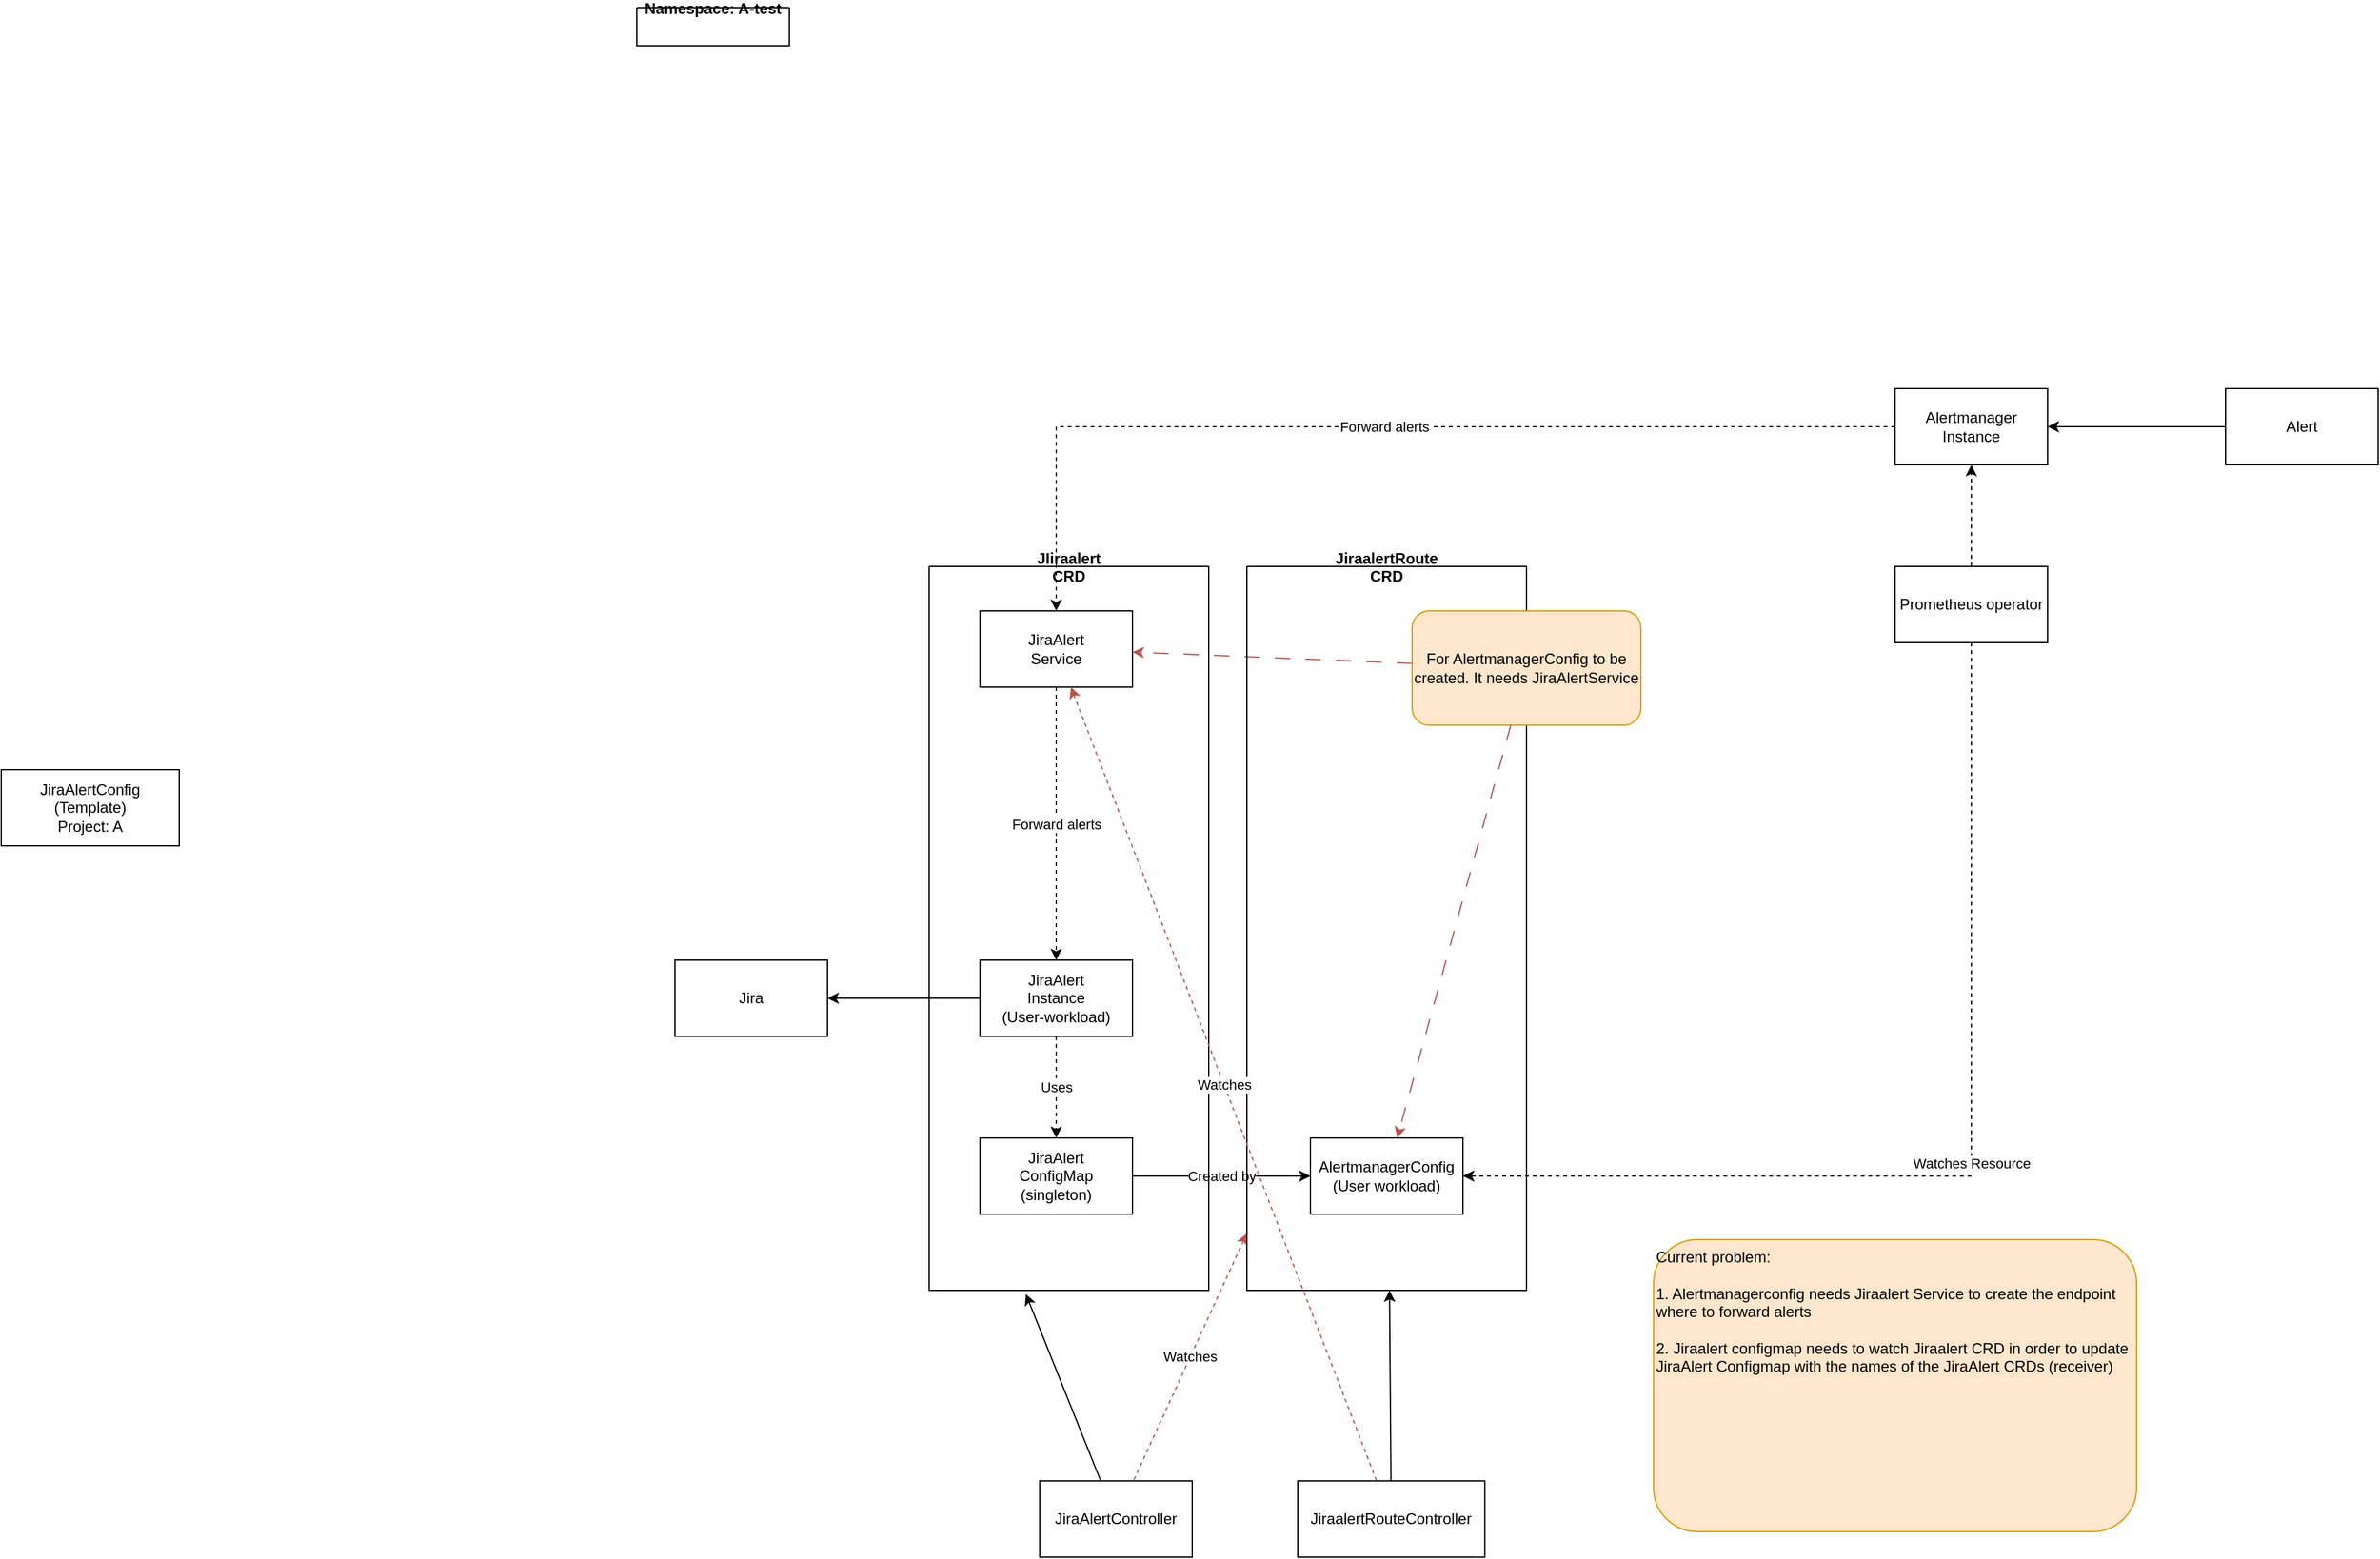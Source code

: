 <mxfile version="22.1.0" type="github">
  <diagram name="Sida-1" id="sMpSKWyNa3JY2Kg1YHN2">
    <mxGraphModel dx="3350" dy="908" grid="1" gridSize="10" guides="1" tooltips="1" connect="1" arrows="1" fold="1" page="1" pageScale="1" pageWidth="827" pageHeight="1169" math="0" shadow="0">
      <root>
        <mxCell id="0" />
        <mxCell id="1" parent="0" />
        <mxCell id="YuaA5Zfme7-IQ_LHkHmJ-38" value="Uses" style="edgeStyle=orthogonalEdgeStyle;rounded=0;orthogonalLoop=1;jettySize=auto;html=1;dashed=1;" edge="1" parent="1" source="YuaA5Zfme7-IQ_LHkHmJ-4" target="YuaA5Zfme7-IQ_LHkHmJ-30">
          <mxGeometry relative="1" as="geometry" />
        </mxCell>
        <mxCell id="YuaA5Zfme7-IQ_LHkHmJ-60" style="edgeStyle=orthogonalEdgeStyle;rounded=0;orthogonalLoop=1;jettySize=auto;html=1;" edge="1" parent="1" source="YuaA5Zfme7-IQ_LHkHmJ-4" target="YuaA5Zfme7-IQ_LHkHmJ-59">
          <mxGeometry relative="1" as="geometry" />
        </mxCell>
        <mxCell id="YuaA5Zfme7-IQ_LHkHmJ-4" value="JiraAlert&lt;br&gt;Instance&lt;br&gt;(User-workload)" style="rounded=0;whiteSpace=wrap;html=1;" vertex="1" parent="1">
          <mxGeometry x="-460.0" y="860" width="120" height="60" as="geometry" />
        </mxCell>
        <mxCell id="YuaA5Zfme7-IQ_LHkHmJ-11" value="Namespace: A-test" style="swimlane;startSize=0;" vertex="1" collapsed="1" parent="1">
          <mxGeometry x="-730" y="110" width="120" height="30" as="geometry">
            <mxRectangle x="-730" y="110" width="528.46" height="360" as="alternateBounds" />
          </mxGeometry>
        </mxCell>
        <mxCell id="YuaA5Zfme7-IQ_LHkHmJ-12" value="AlertRule&lt;br&gt;(User)" style="rounded=0;whiteSpace=wrap;html=1;" vertex="1" parent="YuaA5Zfme7-IQ_LHkHmJ-11">
          <mxGeometry x="15.577" y="30" width="197.308" height="40" as="geometry" />
        </mxCell>
        <mxCell id="YuaA5Zfme7-IQ_LHkHmJ-1" value="JiraAlertConfig&lt;br&gt;(Template)&lt;br&gt;Project: A" style="rounded=0;whiteSpace=wrap;html=1;" vertex="1" parent="1">
          <mxGeometry x="-1230" y="710" width="140" height="60" as="geometry" />
        </mxCell>
        <mxCell id="YuaA5Zfme7-IQ_LHkHmJ-76" value="Created by" style="edgeStyle=orthogonalEdgeStyle;rounded=0;orthogonalLoop=1;jettySize=auto;html=1;" edge="1" parent="1" source="YuaA5Zfme7-IQ_LHkHmJ-30" target="YuaA5Zfme7-IQ_LHkHmJ-19">
          <mxGeometry relative="1" as="geometry" />
        </mxCell>
        <mxCell id="YuaA5Zfme7-IQ_LHkHmJ-30" value="JiraAlert&lt;br&gt;ConfigMap&lt;br&gt;(singleton)" style="rounded=0;whiteSpace=wrap;html=1;" vertex="1" parent="1">
          <mxGeometry x="-460" y="1000" width="120" height="60" as="geometry" />
        </mxCell>
        <mxCell id="YuaA5Zfme7-IQ_LHkHmJ-36" style="edgeStyle=orthogonalEdgeStyle;rounded=0;orthogonalLoop=1;jettySize=auto;html=1;exitX=0.5;exitY=1;exitDx=0;exitDy=0;" edge="1" parent="1" source="YuaA5Zfme7-IQ_LHkHmJ-30" target="YuaA5Zfme7-IQ_LHkHmJ-30">
          <mxGeometry relative="1" as="geometry" />
        </mxCell>
        <mxCell id="YuaA5Zfme7-IQ_LHkHmJ-41" value="Watches Resource" style="edgeStyle=orthogonalEdgeStyle;rounded=0;orthogonalLoop=1;jettySize=auto;html=1;dashed=1;exitX=0.5;exitY=1;exitDx=0;exitDy=0;entryX=1;entryY=0.5;entryDx=0;entryDy=0;" edge="1" parent="1" source="YuaA5Zfme7-IQ_LHkHmJ-39" target="YuaA5Zfme7-IQ_LHkHmJ-19">
          <mxGeometry relative="1" as="geometry" />
        </mxCell>
        <mxCell id="YuaA5Zfme7-IQ_LHkHmJ-42" style="edgeStyle=orthogonalEdgeStyle;rounded=0;orthogonalLoop=1;jettySize=auto;html=1;dashed=1;" edge="1" parent="1" source="YuaA5Zfme7-IQ_LHkHmJ-39" target="YuaA5Zfme7-IQ_LHkHmJ-40">
          <mxGeometry relative="1" as="geometry" />
        </mxCell>
        <mxCell id="YuaA5Zfme7-IQ_LHkHmJ-39" value="Prometheus operator" style="rounded=0;whiteSpace=wrap;html=1;" vertex="1" parent="1">
          <mxGeometry x="260" y="550" width="120" height="60" as="geometry" />
        </mxCell>
        <mxCell id="YuaA5Zfme7-IQ_LHkHmJ-44" value="Forward alerts" style="edgeStyle=orthogonalEdgeStyle;rounded=0;orthogonalLoop=1;jettySize=auto;html=1;dashed=1;" edge="1" parent="1" source="YuaA5Zfme7-IQ_LHkHmJ-40" target="YuaA5Zfme7-IQ_LHkHmJ-47">
          <mxGeometry relative="1" as="geometry" />
        </mxCell>
        <mxCell id="YuaA5Zfme7-IQ_LHkHmJ-40" value="Alertmanager&lt;br&gt;Instance" style="rounded=0;whiteSpace=wrap;html=1;" vertex="1" parent="1">
          <mxGeometry x="260" y="410" width="120" height="60" as="geometry" />
        </mxCell>
        <mxCell id="YuaA5Zfme7-IQ_LHkHmJ-47" value="JiraAlert&lt;br&gt;Service" style="rounded=0;whiteSpace=wrap;html=1;" vertex="1" parent="1">
          <mxGeometry x="-460.0" y="585" width="120" height="60" as="geometry" />
        </mxCell>
        <mxCell id="YuaA5Zfme7-IQ_LHkHmJ-50" value="Forward alerts" style="edgeStyle=orthogonalEdgeStyle;rounded=0;orthogonalLoop=1;jettySize=auto;html=1;dashed=1;exitX=0.5;exitY=1;exitDx=0;exitDy=0;entryX=0.5;entryY=0;entryDx=0;entryDy=0;" edge="1" parent="1" source="YuaA5Zfme7-IQ_LHkHmJ-47" target="YuaA5Zfme7-IQ_LHkHmJ-4">
          <mxGeometry relative="1" as="geometry">
            <mxPoint x="-390" y="470" as="sourcePoint" />
            <mxPoint x="-390" y="590" as="targetPoint" />
          </mxGeometry>
        </mxCell>
        <mxCell id="YuaA5Zfme7-IQ_LHkHmJ-56" style="rounded=0;orthogonalLoop=1;jettySize=auto;html=1;dashed=1;dashPattern=12 12;fillColor=#f8cecc;strokeColor=#b85450;" edge="1" parent="1" source="YuaA5Zfme7-IQ_LHkHmJ-57" target="YuaA5Zfme7-IQ_LHkHmJ-47">
          <mxGeometry relative="1" as="geometry">
            <mxPoint x="570" y="888.239" as="sourcePoint" />
            <mxPoint x="-99" y="1020" as="targetPoint" />
          </mxGeometry>
        </mxCell>
        <mxCell id="YuaA5Zfme7-IQ_LHkHmJ-59" value="Jira" style="rounded=0;whiteSpace=wrap;html=1;" vertex="1" parent="1">
          <mxGeometry x="-700" y="860" width="120" height="60" as="geometry" />
        </mxCell>
        <mxCell id="YuaA5Zfme7-IQ_LHkHmJ-62" style="edgeStyle=orthogonalEdgeStyle;rounded=0;orthogonalLoop=1;jettySize=auto;html=1;" edge="1" parent="1" source="YuaA5Zfme7-IQ_LHkHmJ-61" target="YuaA5Zfme7-IQ_LHkHmJ-40">
          <mxGeometry relative="1" as="geometry" />
        </mxCell>
        <mxCell id="YuaA5Zfme7-IQ_LHkHmJ-61" value="Alert" style="rounded=0;whiteSpace=wrap;html=1;" vertex="1" parent="1">
          <mxGeometry x="520" y="410" width="120" height="60" as="geometry" />
        </mxCell>
        <mxCell id="YuaA5Zfme7-IQ_LHkHmJ-64" value="JiraAlertController" style="rounded=0;whiteSpace=wrap;html=1;" vertex="1" parent="1">
          <mxGeometry x="-413" y="1270" width="120" height="60" as="geometry" />
        </mxCell>
        <mxCell id="YuaA5Zfme7-IQ_LHkHmJ-65" value="JiraalertRouteController" style="rounded=0;whiteSpace=wrap;html=1;" vertex="1" parent="1">
          <mxGeometry x="-210" y="1270" width="147.21" height="60" as="geometry" />
        </mxCell>
        <mxCell id="YuaA5Zfme7-IQ_LHkHmJ-68" style="rounded=0;orthogonalLoop=1;jettySize=auto;html=1;entryX=0.346;entryY=1.005;entryDx=0;entryDy=0;entryPerimeter=0;" edge="1" parent="1" source="YuaA5Zfme7-IQ_LHkHmJ-64" target="YuaA5Zfme7-IQ_LHkHmJ-70">
          <mxGeometry relative="1" as="geometry">
            <mxPoint x="-6" y="1239" as="sourcePoint" />
            <mxPoint x="-99" y="1070" as="targetPoint" />
          </mxGeometry>
        </mxCell>
        <mxCell id="YuaA5Zfme7-IQ_LHkHmJ-70" value="JIiraalert&#xa;CRD" style="swimlane;startSize=0;" vertex="1" parent="1">
          <mxGeometry x="-500" y="550" width="220" height="570" as="geometry" />
        </mxCell>
        <mxCell id="YuaA5Zfme7-IQ_LHkHmJ-71" value="Watches" style="rounded=0;orthogonalLoop=1;jettySize=auto;html=1;dashed=1;startArrow=classic;startFill=1;endArrow=none;endFill=0;fillColor=#f8cecc;strokeColor=#b85450;" edge="1" parent="1" source="YuaA5Zfme7-IQ_LHkHmJ-72" target="YuaA5Zfme7-IQ_LHkHmJ-64">
          <mxGeometry relative="1" as="geometry">
            <mxPoint x="-240" y="1286.561" as="sourcePoint" />
            <mxPoint x="-330" y="1040" as="targetPoint" />
          </mxGeometry>
        </mxCell>
        <mxCell id="YuaA5Zfme7-IQ_LHkHmJ-72" value="JiraalertRoute&#xa;CRD" style="swimlane;startSize=0;" vertex="1" parent="1">
          <mxGeometry x="-250" y="550" width="220" height="570" as="geometry" />
        </mxCell>
        <mxCell id="YuaA5Zfme7-IQ_LHkHmJ-19" value="AlertmanagerConfig&lt;br&gt;(User workload)" style="rounded=0;whiteSpace=wrap;html=1;" vertex="1" parent="YuaA5Zfme7-IQ_LHkHmJ-72">
          <mxGeometry x="50.0" y="450" width="120" height="60" as="geometry" />
        </mxCell>
        <mxCell id="YuaA5Zfme7-IQ_LHkHmJ-73" value="Watches" style="rounded=0;orthogonalLoop=1;jettySize=auto;html=1;dashed=1;startArrow=classic;startFill=1;endArrow=none;endFill=0;fillColor=#f8cecc;strokeColor=#b85450;" edge="1" parent="1" source="YuaA5Zfme7-IQ_LHkHmJ-47" target="YuaA5Zfme7-IQ_LHkHmJ-65">
          <mxGeometry relative="1" as="geometry">
            <mxPoint x="-156" y="1090" as="sourcePoint" />
            <mxPoint x="-317" y="1280" as="targetPoint" />
          </mxGeometry>
        </mxCell>
        <mxCell id="YuaA5Zfme7-IQ_LHkHmJ-74" style="rounded=0;orthogonalLoop=1;jettySize=auto;html=1;" edge="1" parent="1" source="YuaA5Zfme7-IQ_LHkHmJ-65" target="YuaA5Zfme7-IQ_LHkHmJ-72">
          <mxGeometry relative="1" as="geometry">
            <mxPoint x="-355" y="1280" as="sourcePoint" />
            <mxPoint x="-414" y="1133" as="targetPoint" />
          </mxGeometry>
        </mxCell>
        <mxCell id="YuaA5Zfme7-IQ_LHkHmJ-57" value="For AlertmanagerConfig to be created. It needs JiraAlertService" style="rounded=1;whiteSpace=wrap;html=1;fillColor=#ffe6cc;strokeColor=#d79b00;" vertex="1" parent="1">
          <mxGeometry x="-120" y="585" width="180" height="90" as="geometry" />
        </mxCell>
        <mxCell id="YuaA5Zfme7-IQ_LHkHmJ-55" style="rounded=0;orthogonalLoop=1;jettySize=auto;html=1;dashed=1;dashPattern=12 12;fillColor=#f8cecc;strokeColor=#b85450;" edge="1" parent="1" source="YuaA5Zfme7-IQ_LHkHmJ-57" target="YuaA5Zfme7-IQ_LHkHmJ-19">
          <mxGeometry relative="1" as="geometry">
            <mxPoint x="570" y="929.471" as="sourcePoint" />
          </mxGeometry>
        </mxCell>
        <mxCell id="YuaA5Zfme7-IQ_LHkHmJ-77" value="Current problem:&lt;br&gt;&lt;br&gt;1. Alertmanagerconfig needs Jiraalert Service to create the endpoint where to forward alerts&lt;br&gt;&lt;br&gt;2. Jiraalert configmap needs to watch Jiraalert CRD in order to update JiraAlert Configmap with the names of the JiraAlert CRDs (receiver)" style="rounded=1;whiteSpace=wrap;html=1;fillColor=#ffe6cc;strokeColor=#d79b00;align=left;verticalAlign=top;" vertex="1" parent="1">
          <mxGeometry x="70" y="1080" width="380" height="230" as="geometry" />
        </mxCell>
      </root>
    </mxGraphModel>
  </diagram>
</mxfile>
